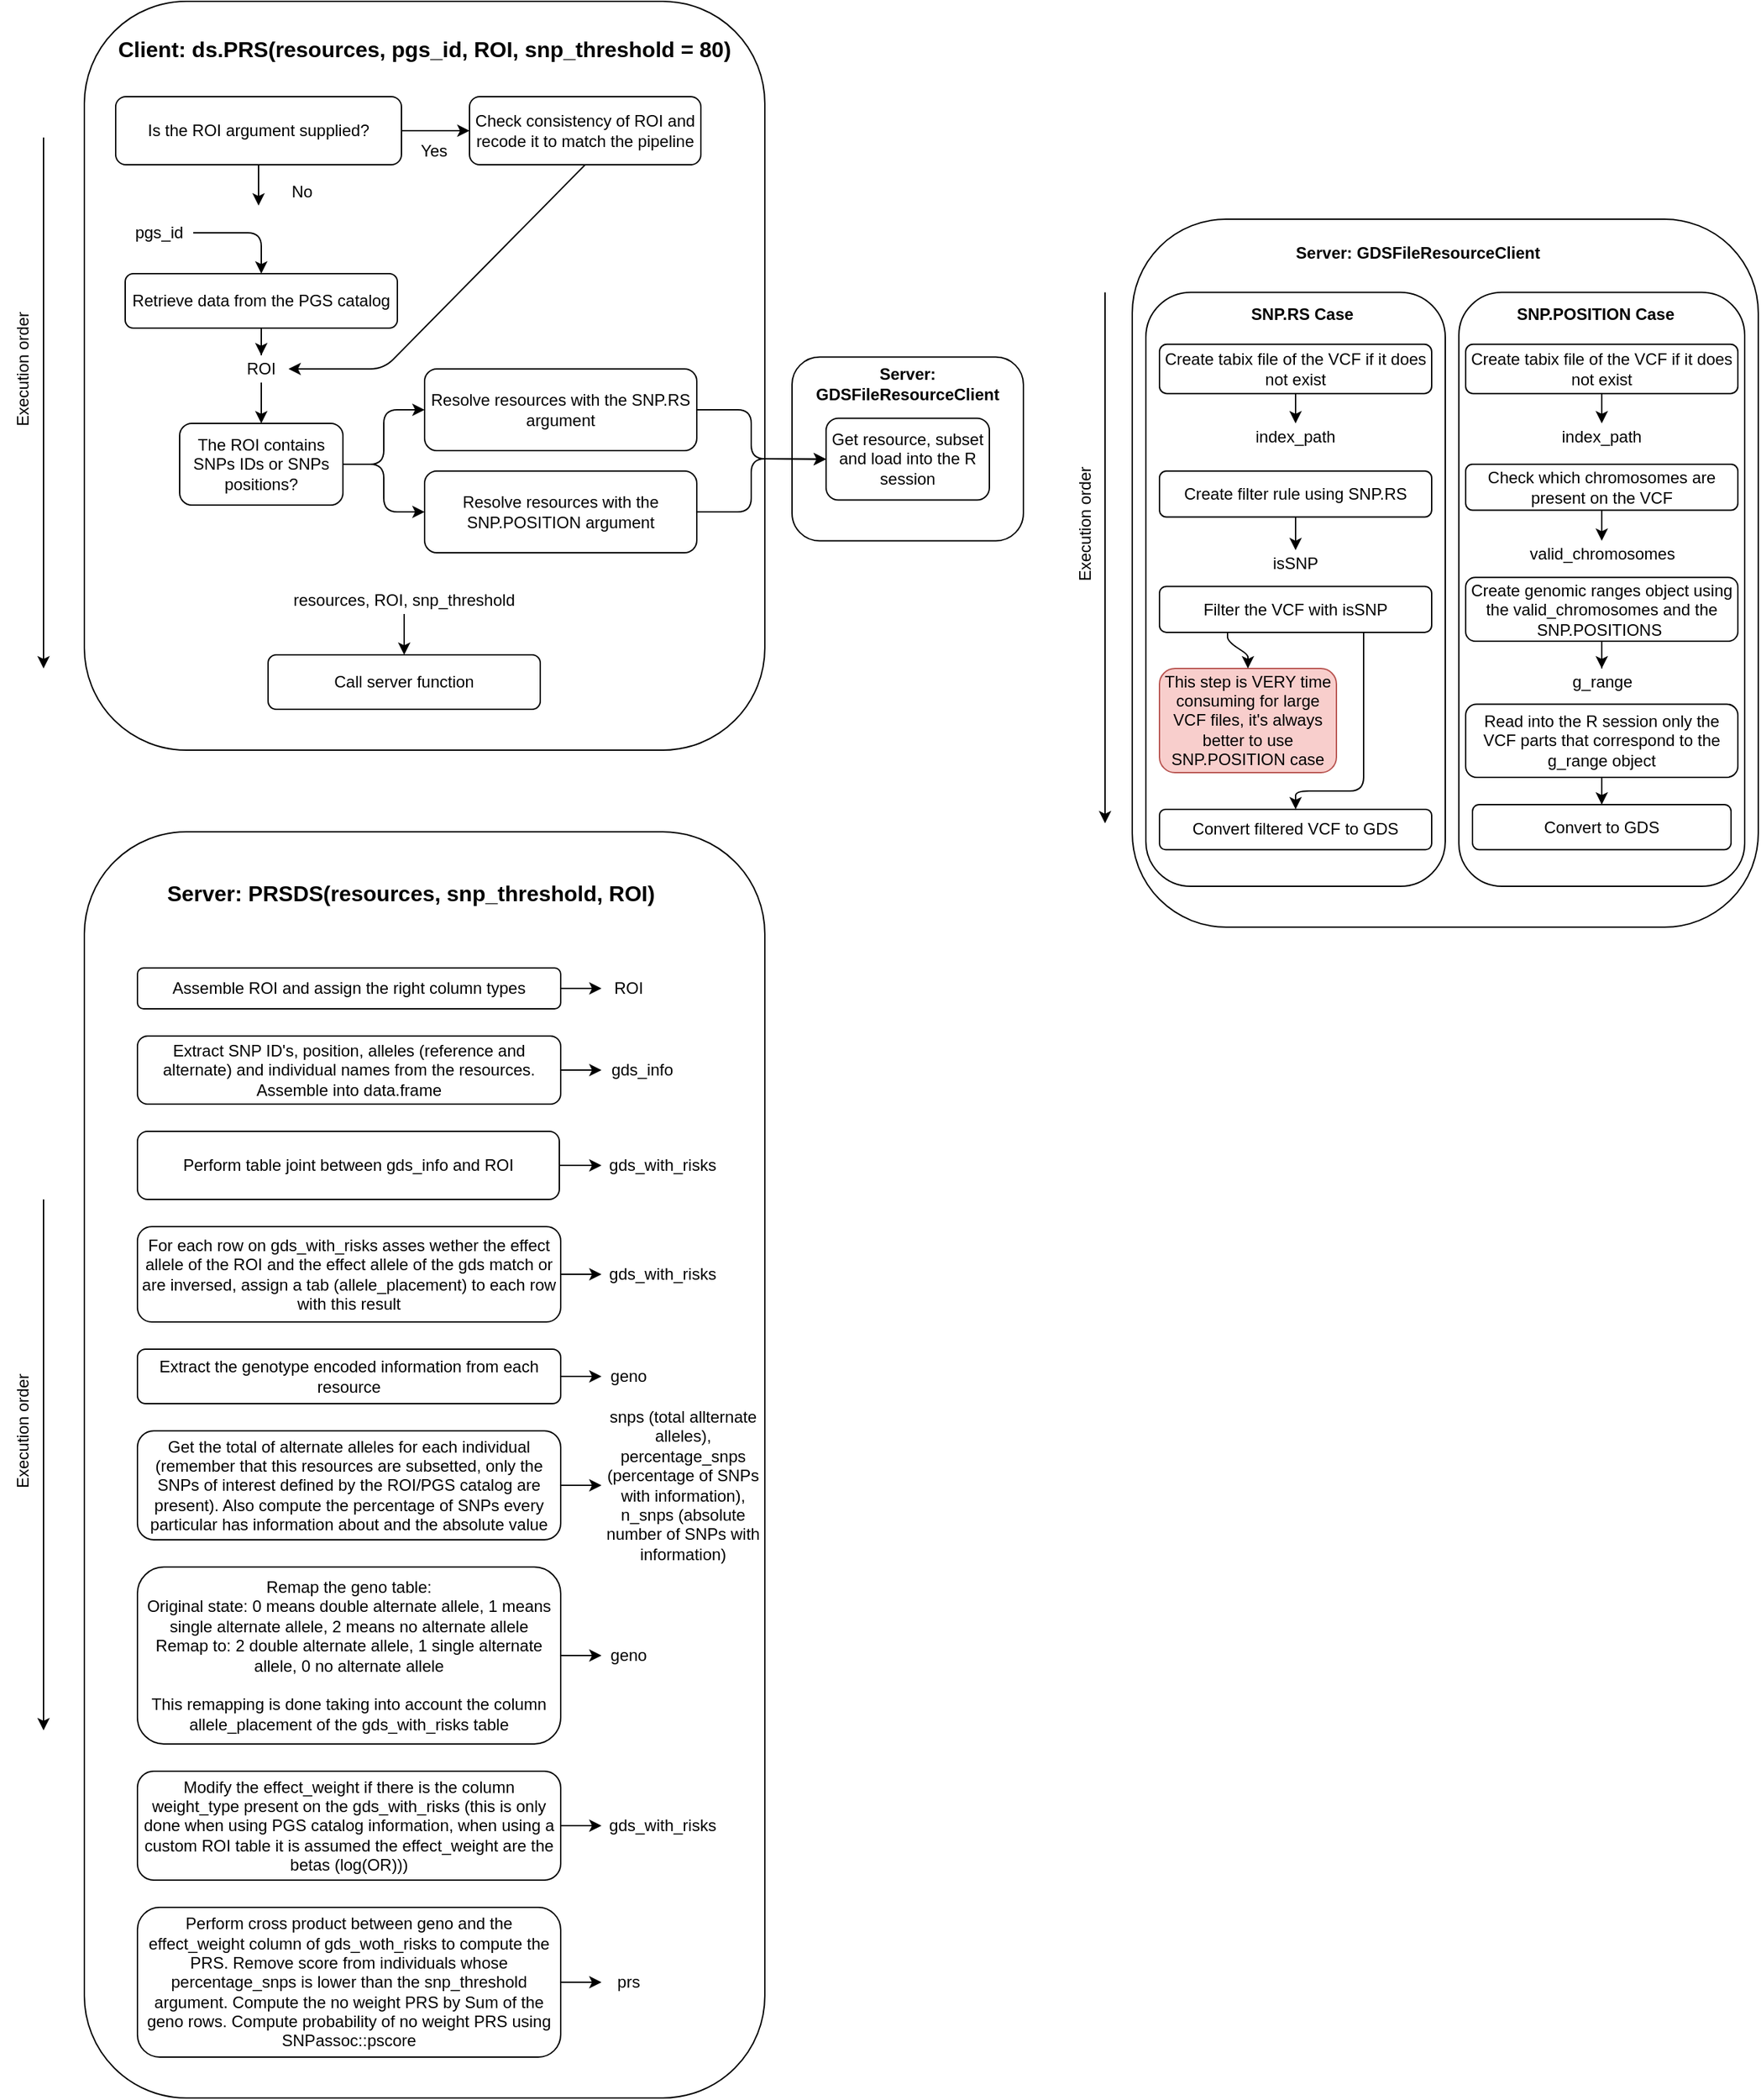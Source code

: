 <mxfile version="14.8.5" type="device"><diagram id="Vh-aCrBBA6zz7kmnISi5" name="Page-1"><mxGraphModel dx="1730" dy="868" grid="1" gridSize="10" guides="1" tooltips="1" connect="1" arrows="1" fold="1" page="1" pageScale="1" pageWidth="827" pageHeight="1169" math="0" shadow="0"><root><mxCell id="0"/><mxCell id="1" parent="0"/><mxCell id="lduc39QxuvH1RATZ6h3v-1" value="" style="rounded=1;whiteSpace=wrap;html=1;" parent="1" vertex="1"><mxGeometry x="200" y="100" width="500" height="550" as="geometry"/></mxCell><mxCell id="lduc39QxuvH1RATZ6h3v-2" value="&lt;font size=&quot;1&quot;&gt;&lt;b style=&quot;font-size: 16px&quot;&gt;Client: ds.PRS&lt;/b&gt;&lt;/font&gt;&lt;span style=&quot;font-size: 16px&quot;&gt;&lt;b&gt;(resources, pgs_id, ROI, snp_threshold = 80)&lt;/b&gt;&lt;/span&gt;" style="text;html=1;strokeColor=none;fillColor=none;align=center;verticalAlign=middle;whiteSpace=wrap;rounded=0;" parent="1" vertex="1"><mxGeometry x="220" y="120" width="460" height="30" as="geometry"/></mxCell><mxCell id="lduc39QxuvH1RATZ6h3v-8" value="" style="edgeStyle=orthogonalEdgeStyle;rounded=0;orthogonalLoop=1;jettySize=auto;html=1;" parent="1" source="lduc39QxuvH1RATZ6h3v-3" target="lduc39QxuvH1RATZ6h3v-7" edge="1"><mxGeometry relative="1" as="geometry"/></mxCell><mxCell id="lduc39QxuvH1RATZ6h3v-3" value="&lt;font style=&quot;font-size: 12px&quot;&gt;Retrieve data from the PGS catalog&lt;/font&gt;" style="rounded=1;whiteSpace=wrap;html=1;align=center;" parent="1" vertex="1"><mxGeometry x="230" y="300" width="200" height="40" as="geometry"/></mxCell><mxCell id="lduc39QxuvH1RATZ6h3v-4" value="pgs_id" style="text;html=1;strokeColor=none;fillColor=none;align=center;verticalAlign=middle;whiteSpace=wrap;rounded=0;" parent="1" vertex="1"><mxGeometry x="230" y="260" width="50" height="20" as="geometry"/></mxCell><mxCell id="lduc39QxuvH1RATZ6h3v-6" value="" style="endArrow=classic;html=1;entryX=0.5;entryY=0;entryDx=0;entryDy=0;exitX=1;exitY=0.5;exitDx=0;exitDy=0;" parent="1" source="lduc39QxuvH1RATZ6h3v-4" target="lduc39QxuvH1RATZ6h3v-3" edge="1"><mxGeometry width="50" height="50" relative="1" as="geometry"><mxPoint x="450" y="370" as="sourcePoint"/><mxPoint x="710" y="340" as="targetPoint"/><Array as="points"><mxPoint x="330" y="270"/></Array></mxGeometry></mxCell><mxCell id="lduc39QxuvH1RATZ6h3v-7" value="ROI" style="text;html=1;strokeColor=none;fillColor=none;align=center;verticalAlign=middle;whiteSpace=wrap;rounded=0;" parent="1" vertex="1"><mxGeometry x="310" y="360" width="40" height="20" as="geometry"/></mxCell><mxCell id="lduc39QxuvH1RATZ6h3v-9" value="The ROI contains SNPs IDs or SNPs positions?" style="rounded=1;whiteSpace=wrap;html=1;" parent="1" vertex="1"><mxGeometry x="270" y="410" width="120" height="60" as="geometry"/></mxCell><mxCell id="lduc39QxuvH1RATZ6h3v-10" value="" style="endArrow=classic;html=1;exitX=0.5;exitY=1;exitDx=0;exitDy=0;" parent="1" source="lduc39QxuvH1RATZ6h3v-7" edge="1"><mxGeometry width="50" height="50" relative="1" as="geometry"><mxPoint x="380" y="370" as="sourcePoint"/><mxPoint x="330" y="410" as="targetPoint"/><Array as="points"><mxPoint x="330" y="400"/></Array></mxGeometry></mxCell><mxCell id="lduc39QxuvH1RATZ6h3v-11" value="Resolve resources with the SNP.RS argument" style="rounded=1;whiteSpace=wrap;html=1;" parent="1" vertex="1"><mxGeometry x="450" y="370" width="200" height="60" as="geometry"/></mxCell><mxCell id="lduc39QxuvH1RATZ6h3v-12" value="Resolve resources with the SNP.POSITION argument" style="rounded=1;whiteSpace=wrap;html=1;" parent="1" vertex="1"><mxGeometry x="450" y="445" width="200" height="60" as="geometry"/></mxCell><mxCell id="lduc39QxuvH1RATZ6h3v-13" value="" style="endArrow=classic;html=1;entryX=0;entryY=0.5;entryDx=0;entryDy=0;exitX=1;exitY=0.5;exitDx=0;exitDy=0;" parent="1" source="lduc39QxuvH1RATZ6h3v-9" target="lduc39QxuvH1RATZ6h3v-11" edge="1"><mxGeometry width="50" height="50" relative="1" as="geometry"><mxPoint x="390" y="460" as="sourcePoint"/><mxPoint x="440" y="410" as="targetPoint"/><Array as="points"><mxPoint x="420" y="440"/><mxPoint x="420" y="400"/></Array></mxGeometry></mxCell><mxCell id="lduc39QxuvH1RATZ6h3v-14" value="" style="endArrow=classic;html=1;entryX=0;entryY=0.5;entryDx=0;entryDy=0;exitX=1;exitY=0.5;exitDx=0;exitDy=0;" parent="1" source="lduc39QxuvH1RATZ6h3v-9" target="lduc39QxuvH1RATZ6h3v-12" edge="1"><mxGeometry width="50" height="50" relative="1" as="geometry"><mxPoint x="410" y="480" as="sourcePoint"/><mxPoint x="460" y="430" as="targetPoint"/><Array as="points"><mxPoint x="420" y="440"/><mxPoint x="420" y="475"/></Array></mxGeometry></mxCell><mxCell id="lduc39QxuvH1RATZ6h3v-15" value="" style="rounded=1;whiteSpace=wrap;html=1;" parent="1" vertex="1"><mxGeometry x="720" y="361.25" width="170" height="135" as="geometry"/></mxCell><mxCell id="lduc39QxuvH1RATZ6h3v-16" value="&lt;b&gt;Server: GDSFileResourceClient&lt;/b&gt;" style="text;html=1;strokeColor=none;fillColor=none;align=center;verticalAlign=middle;whiteSpace=wrap;rounded=0;" parent="1" vertex="1"><mxGeometry x="730" y="366.25" width="150" height="30" as="geometry"/></mxCell><mxCell id="lduc39QxuvH1RATZ6h3v-17" value="Get resource, subset and load into the R session" style="rounded=1;whiteSpace=wrap;html=1;" parent="1" vertex="1"><mxGeometry x="745" y="406.25" width="120" height="60" as="geometry"/></mxCell><mxCell id="lduc39QxuvH1RATZ6h3v-18" value="" style="endArrow=classic;html=1;entryX=0;entryY=0.5;entryDx=0;entryDy=0;exitX=1;exitY=0.5;exitDx=0;exitDy=0;" parent="1" source="lduc39QxuvH1RATZ6h3v-11" target="lduc39QxuvH1RATZ6h3v-17" edge="1"><mxGeometry width="50" height="50" relative="1" as="geometry"><mxPoint x="490" y="350" as="sourcePoint"/><mxPoint x="540" y="300" as="targetPoint"/><Array as="points"><mxPoint x="690" y="400"/><mxPoint x="690" y="436"/></Array></mxGeometry></mxCell><mxCell id="lduc39QxuvH1RATZ6h3v-19" value="" style="endArrow=classic;html=1;entryX=0;entryY=0.5;entryDx=0;entryDy=0;exitX=1;exitY=0.5;exitDx=0;exitDy=0;" parent="1" source="lduc39QxuvH1RATZ6h3v-12" target="lduc39QxuvH1RATZ6h3v-17" edge="1"><mxGeometry width="50" height="50" relative="1" as="geometry"><mxPoint x="490" y="350" as="sourcePoint"/><mxPoint x="540" y="300" as="targetPoint"/><Array as="points"><mxPoint x="690" y="475"/><mxPoint x="690" y="436"/></Array></mxGeometry></mxCell><mxCell id="lduc39QxuvH1RATZ6h3v-22" value="" style="endArrow=classic;html=1;" parent="1" edge="1"><mxGeometry width="50" height="50" relative="1" as="geometry"><mxPoint x="170" y="200" as="sourcePoint"/><mxPoint x="170" y="590" as="targetPoint"/></mxGeometry></mxCell><mxCell id="lduc39QxuvH1RATZ6h3v-23" value="Execution order" style="text;html=1;strokeColor=none;fillColor=none;align=center;verticalAlign=middle;whiteSpace=wrap;rounded=0;rotation=-90;" parent="1" vertex="1"><mxGeometry x="100" y="353.75" width="110" height="32.5" as="geometry"/></mxCell><mxCell id="lduc39QxuvH1RATZ6h3v-24" value="&lt;font style=&quot;font-size: 12px&quot;&gt;Call server function&lt;/font&gt;" style="rounded=1;whiteSpace=wrap;html=1;align=center;" parent="1" vertex="1"><mxGeometry x="335" y="580" width="200" height="40" as="geometry"/></mxCell><mxCell id="lduc39QxuvH1RATZ6h3v-28" value="" style="edgeStyle=orthogonalEdgeStyle;rounded=0;orthogonalLoop=1;jettySize=auto;html=1;" parent="1" source="lduc39QxuvH1RATZ6h3v-25" target="lduc39QxuvH1RATZ6h3v-24" edge="1"><mxGeometry relative="1" as="geometry"/></mxCell><mxCell id="lduc39QxuvH1RATZ6h3v-25" value="resources, ROI,&amp;nbsp;snp_threshold" style="text;html=1;strokeColor=none;fillColor=none;align=center;verticalAlign=middle;whiteSpace=wrap;rounded=0;" parent="1" vertex="1"><mxGeometry x="335" y="530" width="200" height="20" as="geometry"/></mxCell><mxCell id="lduc39QxuvH1RATZ6h3v-29" value="" style="rounded=1;whiteSpace=wrap;html=1;" parent="1" vertex="1"><mxGeometry x="200" y="710" width="500" height="930" as="geometry"/></mxCell><mxCell id="lduc39QxuvH1RATZ6h3v-30" value="" style="rounded=1;whiteSpace=wrap;html=1;" parent="1" vertex="1"><mxGeometry x="970" y="260" width="460" height="520" as="geometry"/></mxCell><mxCell id="lduc39QxuvH1RATZ6h3v-33" value="" style="edgeStyle=orthogonalEdgeStyle;rounded=0;orthogonalLoop=1;jettySize=auto;html=1;" parent="1" source="lduc39QxuvH1RATZ6h3v-31" target="lduc39QxuvH1RATZ6h3v-32" edge="1"><mxGeometry relative="1" as="geometry"/></mxCell><mxCell id="lduc39QxuvH1RATZ6h3v-31" value="Is the ROI argument supplied?" style="rounded=1;whiteSpace=wrap;html=1;" parent="1" vertex="1"><mxGeometry x="223" y="170" width="210" height="50" as="geometry"/></mxCell><mxCell id="lduc39QxuvH1RATZ6h3v-32" value="Check consistency of ROI and recode it to match the pipeline" style="rounded=1;whiteSpace=wrap;html=1;" parent="1" vertex="1"><mxGeometry x="483" y="170" width="170" height="50" as="geometry"/></mxCell><mxCell id="lduc39QxuvH1RATZ6h3v-35" value="" style="endArrow=classic;html=1;exitX=0.5;exitY=1;exitDx=0;exitDy=0;" parent="1" source="lduc39QxuvH1RATZ6h3v-31" edge="1"><mxGeometry width="50" height="50" relative="1" as="geometry"><mxPoint x="335" y="220" as="sourcePoint"/><mxPoint x="328" y="250" as="targetPoint"/></mxGeometry></mxCell><mxCell id="lduc39QxuvH1RATZ6h3v-37" value="No" style="text;html=1;strokeColor=none;fillColor=none;align=center;verticalAlign=middle;whiteSpace=wrap;rounded=0;" parent="1" vertex="1"><mxGeometry x="340" y="230" width="40" height="20" as="geometry"/></mxCell><mxCell id="lduc39QxuvH1RATZ6h3v-38" value="Yes" style="text;html=1;strokeColor=none;fillColor=none;align=center;verticalAlign=middle;whiteSpace=wrap;rounded=0;" parent="1" vertex="1"><mxGeometry x="437" y="200" width="40" height="20" as="geometry"/></mxCell><mxCell id="lduc39QxuvH1RATZ6h3v-39" value="" style="endArrow=classic;html=1;exitX=0.5;exitY=1;exitDx=0;exitDy=0;entryX=1;entryY=0.5;entryDx=0;entryDy=0;" parent="1" source="lduc39QxuvH1RATZ6h3v-32" target="lduc39QxuvH1RATZ6h3v-7" edge="1"><mxGeometry width="50" height="50" relative="1" as="geometry"><mxPoint x="500" y="220" as="sourcePoint"/><mxPoint x="550" y="170" as="targetPoint"/><Array as="points"><mxPoint x="420" y="370"/></Array></mxGeometry></mxCell><mxCell id="lduc39QxuvH1RATZ6h3v-47" value="&lt;font size=&quot;1&quot;&gt;&lt;b style=&quot;font-size: 16px&quot;&gt;Server: PRSDS&lt;/b&gt;&lt;/font&gt;&lt;span style=&quot;font-size: 16px&quot;&gt;&lt;b&gt;(resources,&amp;nbsp;&lt;/b&gt;&lt;/span&gt;&lt;b style=&quot;font-size: 16px&quot;&gt;snp_threshold&lt;/b&gt;&lt;span style=&quot;font-size: 16px&quot;&gt;&lt;b&gt;, ROI)&lt;/b&gt;&lt;/span&gt;" style="text;html=1;strokeColor=none;fillColor=none;align=center;verticalAlign=middle;whiteSpace=wrap;rounded=0;" parent="1" vertex="1"><mxGeometry x="210" y="740" width="460" height="30" as="geometry"/></mxCell><mxCell id="lduc39QxuvH1RATZ6h3v-51" value="" style="edgeStyle=orthogonalEdgeStyle;rounded=0;orthogonalLoop=1;jettySize=auto;html=1;" parent="1" source="lduc39QxuvH1RATZ6h3v-48" target="lduc39QxuvH1RATZ6h3v-50" edge="1"><mxGeometry relative="1" as="geometry"/></mxCell><mxCell id="lduc39QxuvH1RATZ6h3v-48" value="Assemble ROI and assign the right column types" style="rounded=1;whiteSpace=wrap;html=1;" parent="1" vertex="1"><mxGeometry x="239" y="810" width="311" height="30" as="geometry"/></mxCell><mxCell id="lduc39QxuvH1RATZ6h3v-53" value="" style="edgeStyle=orthogonalEdgeStyle;rounded=0;orthogonalLoop=1;jettySize=auto;html=1;" parent="1" source="lduc39QxuvH1RATZ6h3v-49" target="lduc39QxuvH1RATZ6h3v-52" edge="1"><mxGeometry relative="1" as="geometry"/></mxCell><mxCell id="lduc39QxuvH1RATZ6h3v-49" value="Extract SNP ID's, position, alleles (reference and alternate) and individual names from the resources. Assemble into data.frame" style="rounded=1;whiteSpace=wrap;html=1;" parent="1" vertex="1"><mxGeometry x="239" y="860" width="311" height="50" as="geometry"/></mxCell><mxCell id="lduc39QxuvH1RATZ6h3v-50" value="ROI" style="text;html=1;strokeColor=none;fillColor=none;align=center;verticalAlign=middle;whiteSpace=wrap;rounded=0;" parent="1" vertex="1"><mxGeometry x="580" y="815" width="40" height="20" as="geometry"/></mxCell><mxCell id="lduc39QxuvH1RATZ6h3v-52" value="gds_info" style="text;html=1;strokeColor=none;fillColor=none;align=center;verticalAlign=middle;whiteSpace=wrap;rounded=0;" parent="1" vertex="1"><mxGeometry x="580" y="875" width="60" height="20" as="geometry"/></mxCell><mxCell id="lduc39QxuvH1RATZ6h3v-56" value="" style="edgeStyle=orthogonalEdgeStyle;rounded=0;orthogonalLoop=1;jettySize=auto;html=1;" parent="1" source="lduc39QxuvH1RATZ6h3v-54" target="lduc39QxuvH1RATZ6h3v-55" edge="1"><mxGeometry relative="1" as="geometry"/></mxCell><mxCell id="lduc39QxuvH1RATZ6h3v-54" value="Perform table joint between gds_info and ROI" style="rounded=1;whiteSpace=wrap;html=1;" parent="1" vertex="1"><mxGeometry x="239" y="930" width="310" height="50" as="geometry"/></mxCell><mxCell id="lduc39QxuvH1RATZ6h3v-55" value="gds_with_risks" style="text;html=1;strokeColor=none;fillColor=none;align=center;verticalAlign=middle;whiteSpace=wrap;rounded=0;" parent="1" vertex="1"><mxGeometry x="580" y="945" width="90" height="20" as="geometry"/></mxCell><mxCell id="lduc39QxuvH1RATZ6h3v-59" value="" style="edgeStyle=orthogonalEdgeStyle;rounded=0;orthogonalLoop=1;jettySize=auto;html=1;" parent="1" source="lduc39QxuvH1RATZ6h3v-57" target="lduc39QxuvH1RATZ6h3v-58" edge="1"><mxGeometry relative="1" as="geometry"/></mxCell><mxCell id="lduc39QxuvH1RATZ6h3v-57" value="For each row on gds_with_risks asses wether the effect allele of the ROI and the effect allele of the gds match or are inversed, assign a tab (allele_placement) to each row with this result" style="rounded=1;whiteSpace=wrap;html=1;" parent="1" vertex="1"><mxGeometry x="239" y="1000" width="311" height="70" as="geometry"/></mxCell><mxCell id="lduc39QxuvH1RATZ6h3v-58" value="gds_with_risks" style="text;html=1;strokeColor=none;fillColor=none;align=center;verticalAlign=middle;whiteSpace=wrap;rounded=0;" parent="1" vertex="1"><mxGeometry x="580" y="1025" width="90" height="20" as="geometry"/></mxCell><mxCell id="lduc39QxuvH1RATZ6h3v-62" value="" style="edgeStyle=orthogonalEdgeStyle;rounded=0;orthogonalLoop=1;jettySize=auto;html=1;" parent="1" source="lduc39QxuvH1RATZ6h3v-60" target="lduc39QxuvH1RATZ6h3v-61" edge="1"><mxGeometry relative="1" as="geometry"/></mxCell><mxCell id="lduc39QxuvH1RATZ6h3v-60" value="Extract the genotype encoded information from each resource" style="rounded=1;whiteSpace=wrap;html=1;" parent="1" vertex="1"><mxGeometry x="239" y="1090" width="311" height="40" as="geometry"/></mxCell><mxCell id="lduc39QxuvH1RATZ6h3v-61" value="geno" style="text;html=1;strokeColor=none;fillColor=none;align=center;verticalAlign=middle;whiteSpace=wrap;rounded=0;" parent="1" vertex="1"><mxGeometry x="580" y="1100" width="40" height="20" as="geometry"/></mxCell><mxCell id="lduc39QxuvH1RATZ6h3v-65" value="" style="edgeStyle=orthogonalEdgeStyle;rounded=0;orthogonalLoop=1;jettySize=auto;html=1;" parent="1" source="lduc39QxuvH1RATZ6h3v-63" target="lduc39QxuvH1RATZ6h3v-64" edge="1"><mxGeometry relative="1" as="geometry"/></mxCell><mxCell id="lduc39QxuvH1RATZ6h3v-63" value="Get the total of alternate alleles for each individual (remember that this resources are subsetted, only the SNPs of interest defined by the ROI/PGS catalog are present). Also compute the percentage of SNPs every particular has information about and the absolute value" style="rounded=1;whiteSpace=wrap;html=1;" parent="1" vertex="1"><mxGeometry x="239" y="1150" width="311" height="80" as="geometry"/></mxCell><mxCell id="lduc39QxuvH1RATZ6h3v-64" value="snps (total allternate alleles), percentage_snps (percentage of SNPs with information), n_snps (absolute number of SNPs with information)" style="text;html=1;strokeColor=none;fillColor=none;align=center;verticalAlign=middle;whiteSpace=wrap;rounded=0;" parent="1" vertex="1"><mxGeometry x="580" y="1115" width="120" height="150" as="geometry"/></mxCell><mxCell id="lduc39QxuvH1RATZ6h3v-68" value="" style="edgeStyle=orthogonalEdgeStyle;rounded=0;orthogonalLoop=1;jettySize=auto;html=1;" parent="1" source="lduc39QxuvH1RATZ6h3v-66" target="lduc39QxuvH1RATZ6h3v-67" edge="1"><mxGeometry relative="1" as="geometry"/></mxCell><mxCell id="lduc39QxuvH1RATZ6h3v-66" value="Remap the geno table:&lt;br&gt;Original state:&amp;nbsp;0 means double alternate allele, 1 means single alternate allele, 2 means no alternate allele&lt;br&gt;Remap to: 2 double alternate allele, 1 single alternate allele, 0 no alternate allele&lt;br&gt;&lt;br&gt;This remapping is done taking into account the column allele_placement of the gds_with_risks table" style="rounded=1;whiteSpace=wrap;html=1;" parent="1" vertex="1"><mxGeometry x="239" y="1250" width="311" height="130" as="geometry"/></mxCell><mxCell id="lduc39QxuvH1RATZ6h3v-67" value="geno" style="text;html=1;strokeColor=none;fillColor=none;align=center;verticalAlign=middle;whiteSpace=wrap;rounded=0;" parent="1" vertex="1"><mxGeometry x="580" y="1305" width="40" height="20" as="geometry"/></mxCell><mxCell id="lduc39QxuvH1RATZ6h3v-71" value="" style="edgeStyle=orthogonalEdgeStyle;rounded=0;orthogonalLoop=1;jettySize=auto;html=1;" parent="1" source="lduc39QxuvH1RATZ6h3v-69" target="lduc39QxuvH1RATZ6h3v-70" edge="1"><mxGeometry relative="1" as="geometry"/></mxCell><mxCell id="lduc39QxuvH1RATZ6h3v-69" value="Modify the effect_weight if there is the column weight_type present on the gds_with_risks (this is only done when using PGS catalog information, when using a custom ROI table it is assumed the effect_weight are the betas (log(OR)))" style="rounded=1;whiteSpace=wrap;html=1;" parent="1" vertex="1"><mxGeometry x="239" y="1400" width="311" height="80" as="geometry"/></mxCell><mxCell id="lduc39QxuvH1RATZ6h3v-70" value="gds_with_risks" style="text;html=1;strokeColor=none;fillColor=none;align=center;verticalAlign=middle;whiteSpace=wrap;rounded=0;" parent="1" vertex="1"><mxGeometry x="580" y="1430" width="90" height="20" as="geometry"/></mxCell><mxCell id="lduc39QxuvH1RATZ6h3v-74" value="" style="edgeStyle=orthogonalEdgeStyle;rounded=0;orthogonalLoop=1;jettySize=auto;html=1;" parent="1" source="lduc39QxuvH1RATZ6h3v-72" target="lduc39QxuvH1RATZ6h3v-73" edge="1"><mxGeometry relative="1" as="geometry"/></mxCell><mxCell id="lduc39QxuvH1RATZ6h3v-72" value="Perform cross product between geno and the effect_weight column of gds_woth_risks to compute the PRS. Remove score from individuals whose percentage_snps is lower than the snp_threshold argument. Compute the no weight PRS by Sum of the geno rows. Compute probability of no weight PRS using SNPassoc::pscore" style="rounded=1;whiteSpace=wrap;html=1;" parent="1" vertex="1"><mxGeometry x="239" y="1500" width="311" height="110" as="geometry"/></mxCell><mxCell id="lduc39QxuvH1RATZ6h3v-73" value="prs" style="text;html=1;strokeColor=none;fillColor=none;align=center;verticalAlign=middle;whiteSpace=wrap;rounded=0;" parent="1" vertex="1"><mxGeometry x="580" y="1545" width="40" height="20" as="geometry"/></mxCell><mxCell id="lduc39QxuvH1RATZ6h3v-76" value="&lt;b&gt;Server: GDSFileResourceClient&lt;/b&gt;" style="text;html=1;strokeColor=none;fillColor=none;align=center;verticalAlign=middle;whiteSpace=wrap;rounded=0;" parent="1" vertex="1"><mxGeometry x="1030" y="270" width="300" height="30" as="geometry"/></mxCell><mxCell id="lduc39QxuvH1RATZ6h3v-77" value="" style="rounded=1;whiteSpace=wrap;html=1;" parent="1" vertex="1"><mxGeometry x="980" y="313.75" width="220" height="436.25" as="geometry"/></mxCell><mxCell id="lduc39QxuvH1RATZ6h3v-78" value="" style="rounded=1;whiteSpace=wrap;html=1;" parent="1" vertex="1"><mxGeometry x="1210" y="313.75" width="210" height="436.25" as="geometry"/></mxCell><mxCell id="lduc39QxuvH1RATZ6h3v-79" value="&lt;b&gt;SNP.RS Case&lt;/b&gt;" style="text;html=1;strokeColor=none;fillColor=none;align=center;verticalAlign=middle;whiteSpace=wrap;rounded=0;" parent="1" vertex="1"><mxGeometry x="1050" y="320" width="90" height="20" as="geometry"/></mxCell><mxCell id="lduc39QxuvH1RATZ6h3v-80" value="&lt;b&gt;SNP.POSITION Case&lt;/b&gt;" style="text;html=1;strokeColor=none;fillColor=none;align=center;verticalAlign=middle;whiteSpace=wrap;rounded=0;" parent="1" vertex="1"><mxGeometry x="1237.5" y="320" width="145" height="20" as="geometry"/></mxCell><mxCell id="lduc39QxuvH1RATZ6h3v-84" value="" style="edgeStyle=orthogonalEdgeStyle;rounded=0;orthogonalLoop=1;jettySize=auto;html=1;" parent="1" source="lduc39QxuvH1RATZ6h3v-81" target="lduc39QxuvH1RATZ6h3v-83" edge="1"><mxGeometry relative="1" as="geometry"/></mxCell><mxCell id="lduc39QxuvH1RATZ6h3v-81" value="Create tabix file of the VCF if it does not exist" style="rounded=1;whiteSpace=wrap;html=1;" parent="1" vertex="1"><mxGeometry x="1215" y="351.88" width="200" height="36.25" as="geometry"/></mxCell><mxCell id="lduc39QxuvH1RATZ6h3v-86" value="" style="edgeStyle=orthogonalEdgeStyle;rounded=0;orthogonalLoop=1;jettySize=auto;html=1;" parent="1" source="lduc39QxuvH1RATZ6h3v-82" target="lduc39QxuvH1RATZ6h3v-85" edge="1"><mxGeometry relative="1" as="geometry"/></mxCell><mxCell id="lduc39QxuvH1RATZ6h3v-82" value="Check which chromosomes are present on the VCF" style="rounded=1;whiteSpace=wrap;html=1;" parent="1" vertex="1"><mxGeometry x="1215" y="440" width="200" height="33.75" as="geometry"/></mxCell><mxCell id="lduc39QxuvH1RATZ6h3v-83" value="index_path" style="text;html=1;strokeColor=none;fillColor=none;align=center;verticalAlign=middle;whiteSpace=wrap;rounded=0;" parent="1" vertex="1"><mxGeometry x="1275" y="410" width="80" height="20" as="geometry"/></mxCell><mxCell id="lduc39QxuvH1RATZ6h3v-85" value="valid_chromosomes" style="text;html=1;strokeColor=none;fillColor=none;align=center;verticalAlign=middle;whiteSpace=wrap;rounded=0;" parent="1" vertex="1"><mxGeometry x="1257.5" y="496.25" width="115" height="20" as="geometry"/></mxCell><mxCell id="lduc39QxuvH1RATZ6h3v-90" value="" style="edgeStyle=orthogonalEdgeStyle;rounded=0;orthogonalLoop=1;jettySize=auto;html=1;" parent="1" source="lduc39QxuvH1RATZ6h3v-88" target="lduc39QxuvH1RATZ6h3v-89" edge="1"><mxGeometry relative="1" as="geometry"/></mxCell><mxCell id="lduc39QxuvH1RATZ6h3v-88" value="Create genomic ranges object using the valid_chromosomes and the SNP.POSITIONS&amp;nbsp;" style="rounded=1;whiteSpace=wrap;html=1;" parent="1" vertex="1"><mxGeometry x="1215" y="523.13" width="200" height="46.87" as="geometry"/></mxCell><mxCell id="lduc39QxuvH1RATZ6h3v-89" value="g_range" style="text;html=1;strokeColor=none;fillColor=none;align=center;verticalAlign=middle;whiteSpace=wrap;rounded=0;" parent="1" vertex="1"><mxGeometry x="1282.5" y="590" width="65" height="20" as="geometry"/></mxCell><mxCell id="lduc39QxuvH1RATZ6h3v-93" value="" style="edgeStyle=orthogonalEdgeStyle;rounded=0;orthogonalLoop=1;jettySize=auto;html=1;" parent="1" source="lduc39QxuvH1RATZ6h3v-91" target="lduc39QxuvH1RATZ6h3v-92" edge="1"><mxGeometry relative="1" as="geometry"/></mxCell><mxCell id="lduc39QxuvH1RATZ6h3v-91" value="Read into the R session only the VCF parts that correspond to the g_range object" style="rounded=1;whiteSpace=wrap;html=1;" parent="1" vertex="1"><mxGeometry x="1215" y="616.25" width="200" height="53.75" as="geometry"/></mxCell><mxCell id="lduc39QxuvH1RATZ6h3v-92" value="Convert to GDS" style="whiteSpace=wrap;html=1;rounded=1;" parent="1" vertex="1"><mxGeometry x="1220" y="690" width="190" height="33.12" as="geometry"/></mxCell><mxCell id="lduc39QxuvH1RATZ6h3v-95" value="" style="edgeStyle=orthogonalEdgeStyle;rounded=0;orthogonalLoop=1;jettySize=auto;html=1;" parent="1" source="lduc39QxuvH1RATZ6h3v-96" target="lduc39QxuvH1RATZ6h3v-97" edge="1"><mxGeometry relative="1" as="geometry"/></mxCell><mxCell id="lduc39QxuvH1RATZ6h3v-96" value="Create tabix file of the VCF if it does not exist" style="rounded=1;whiteSpace=wrap;html=1;" parent="1" vertex="1"><mxGeometry x="990" y="351.88" width="200" height="36.25" as="geometry"/></mxCell><mxCell id="lduc39QxuvH1RATZ6h3v-97" value="index_path" style="text;html=1;strokeColor=none;fillColor=none;align=center;verticalAlign=middle;whiteSpace=wrap;rounded=0;" parent="1" vertex="1"><mxGeometry x="1050" y="410" width="80" height="20" as="geometry"/></mxCell><mxCell id="lduc39QxuvH1RATZ6h3v-100" value="" style="edgeStyle=orthogonalEdgeStyle;rounded=0;orthogonalLoop=1;jettySize=auto;html=1;" parent="1" source="lduc39QxuvH1RATZ6h3v-98" target="lduc39QxuvH1RATZ6h3v-99" edge="1"><mxGeometry relative="1" as="geometry"/></mxCell><mxCell id="lduc39QxuvH1RATZ6h3v-98" value="Create filter rule using SNP.RS" style="rounded=1;whiteSpace=wrap;html=1;" parent="1" vertex="1"><mxGeometry x="990" y="445" width="200" height="33.75" as="geometry"/></mxCell><mxCell id="lduc39QxuvH1RATZ6h3v-99" value="isSNP" style="text;html=1;strokeColor=none;fillColor=none;align=center;verticalAlign=middle;whiteSpace=wrap;rounded=0;" parent="1" vertex="1"><mxGeometry x="1070" y="503.13" width="40" height="20" as="geometry"/></mxCell><mxCell id="lduc39QxuvH1RATZ6h3v-101" value="Filter the VCF with isSNP" style="rounded=1;whiteSpace=wrap;html=1;" parent="1" vertex="1"><mxGeometry x="990" y="529.69" width="200" height="33.75" as="geometry"/></mxCell><mxCell id="lduc39QxuvH1RATZ6h3v-102" value="Convert filtered VCF to GDS" style="whiteSpace=wrap;html=1;rounded=1;" parent="1" vertex="1"><mxGeometry x="990" y="693.44" width="200" height="29.68" as="geometry"/></mxCell><mxCell id="lduc39QxuvH1RATZ6h3v-104" value="This step is VERY time consuming for large VCF files, it's always better to use SNP.POSITION case" style="rounded=1;whiteSpace=wrap;html=1;fillColor=#f8cecc;strokeColor=#b85450;" parent="1" vertex="1"><mxGeometry x="990" y="590" width="130" height="76.56" as="geometry"/></mxCell><mxCell id="lduc39QxuvH1RATZ6h3v-105" value="" style="endArrow=classic;html=1;exitX=0.25;exitY=1;exitDx=0;exitDy=0;entryX=0.5;entryY=0;entryDx=0;entryDy=0;" parent="1" source="lduc39QxuvH1RATZ6h3v-101" target="lduc39QxuvH1RATZ6h3v-104" edge="1"><mxGeometry width="50" height="50" relative="1" as="geometry"><mxPoint x="1100" y="630" as="sourcePoint"/><mxPoint x="1150" y="580" as="targetPoint"/><Array as="points"><mxPoint x="1040" y="570"/><mxPoint x="1055" y="580"/></Array></mxGeometry></mxCell><mxCell id="lduc39QxuvH1RATZ6h3v-106" value="" style="endArrow=classic;html=1;exitX=0.75;exitY=1;exitDx=0;exitDy=0;entryX=0.5;entryY=0;entryDx=0;entryDy=0;" parent="1" source="lduc39QxuvH1RATZ6h3v-101" target="lduc39QxuvH1RATZ6h3v-102" edge="1"><mxGeometry width="50" height="50" relative="1" as="geometry"><mxPoint x="1030" y="650" as="sourcePoint"/><mxPoint x="1080" y="600" as="targetPoint"/><Array as="points"><mxPoint x="1140" y="680"/><mxPoint x="1090" y="680"/></Array></mxGeometry></mxCell><mxCell id="ABferPVdEgZgeLm7Cpac-1" value="" style="endArrow=classic;html=1;" edge="1" parent="1"><mxGeometry width="50" height="50" relative="1" as="geometry"><mxPoint x="950" y="313.75" as="sourcePoint"/><mxPoint x="950" y="703.75" as="targetPoint"/></mxGeometry></mxCell><mxCell id="ABferPVdEgZgeLm7Cpac-2" value="Execution order" style="text;html=1;strokeColor=none;fillColor=none;align=center;verticalAlign=middle;whiteSpace=wrap;rounded=0;rotation=-90;" vertex="1" parent="1"><mxGeometry x="880" y="467.5" width="110" height="32.5" as="geometry"/></mxCell><mxCell id="ABferPVdEgZgeLm7Cpac-3" value="" style="endArrow=classic;html=1;" edge="1" parent="1"><mxGeometry width="50" height="50" relative="1" as="geometry"><mxPoint x="170" y="980" as="sourcePoint"/><mxPoint x="170" y="1370" as="targetPoint"/></mxGeometry></mxCell><mxCell id="ABferPVdEgZgeLm7Cpac-4" value="Execution order" style="text;html=1;strokeColor=none;fillColor=none;align=center;verticalAlign=middle;whiteSpace=wrap;rounded=0;rotation=-90;" vertex="1" parent="1"><mxGeometry x="100" y="1133.75" width="110" height="32.5" as="geometry"/></mxCell></root></mxGraphModel></diagram></mxfile>